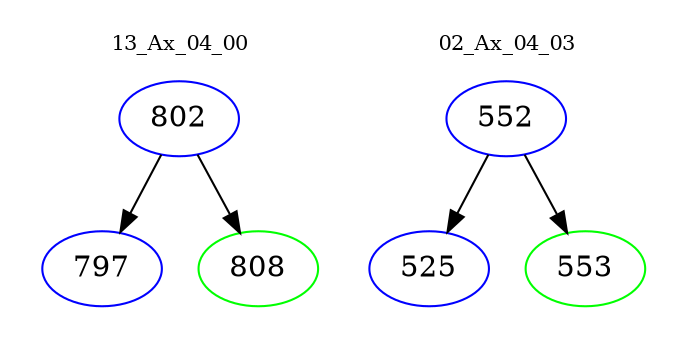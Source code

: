 digraph{
subgraph cluster_0 {
color = white
label = "13_Ax_04_00";
fontsize=10;
T0_802 [label="802", color="blue"]
T0_802 -> T0_797 [color="black"]
T0_797 [label="797", color="blue"]
T0_802 -> T0_808 [color="black"]
T0_808 [label="808", color="green"]
}
subgraph cluster_1 {
color = white
label = "02_Ax_04_03";
fontsize=10;
T1_552 [label="552", color="blue"]
T1_552 -> T1_525 [color="black"]
T1_525 [label="525", color="blue"]
T1_552 -> T1_553 [color="black"]
T1_553 [label="553", color="green"]
}
}
